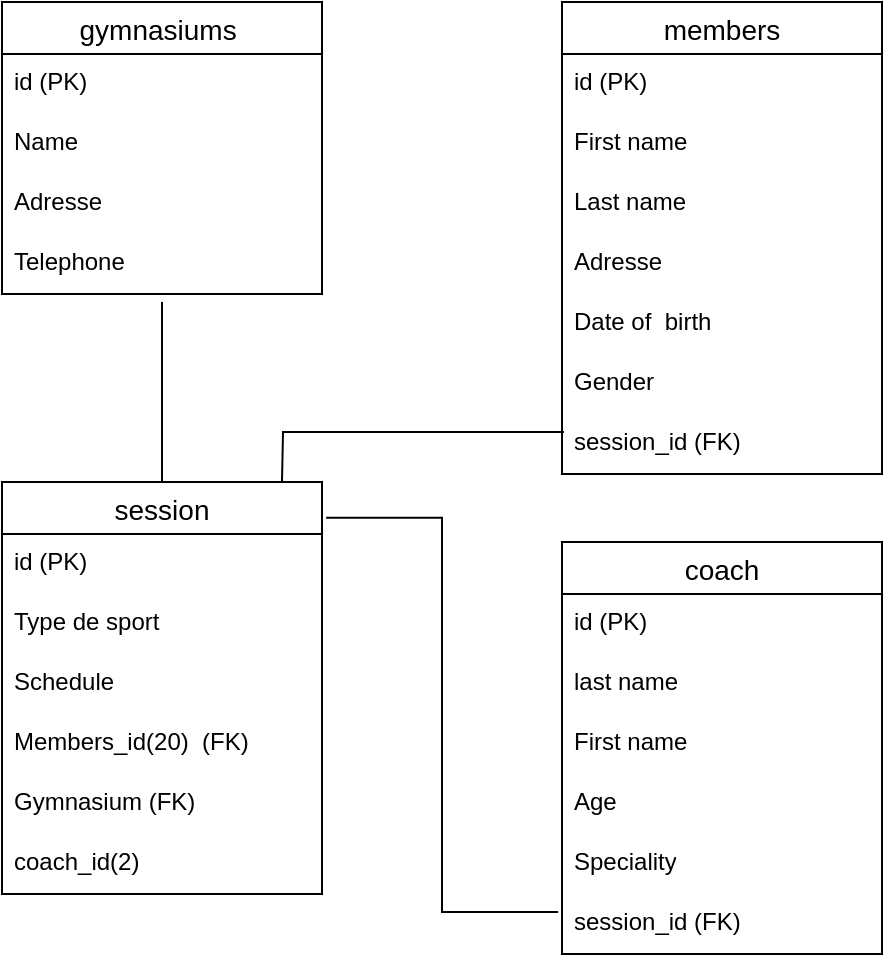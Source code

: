 <mxfile version="21.1.5" type="github">
  <diagram id="R2lEEEUBdFMjLlhIrx00" name="Page-1">
    <mxGraphModel dx="1004" dy="490" grid="1" gridSize="10" guides="1" tooltips="1" connect="1" arrows="1" fold="1" page="1" pageScale="1" pageWidth="850" pageHeight="1100" math="0" shadow="0" extFonts="Permanent Marker^https://fonts.googleapis.com/css?family=Permanent+Marker">
      <root>
        <mxCell id="0" />
        <mxCell id="1" parent="0" />
        <mxCell id="d4kaAvjy2uFZJH3TXlv1-3" value="gymnasiums " style="swimlane;fontStyle=0;childLayout=stackLayout;horizontal=1;startSize=26;horizontalStack=0;resizeParent=1;resizeParentMax=0;resizeLast=0;collapsible=1;marginBottom=0;align=center;fontSize=14;" vertex="1" parent="1">
          <mxGeometry x="160" y="80" width="160" height="146" as="geometry" />
        </mxCell>
        <mxCell id="d4kaAvjy2uFZJH3TXlv1-35" value="id (PK)" style="text;strokeColor=none;fillColor=none;spacingLeft=4;spacingRight=4;overflow=hidden;rotatable=0;points=[[0,0.5],[1,0.5]];portConstraint=eastwest;fontSize=12;whiteSpace=wrap;html=1;" vertex="1" parent="d4kaAvjy2uFZJH3TXlv1-3">
          <mxGeometry y="26" width="160" height="30" as="geometry" />
        </mxCell>
        <mxCell id="d4kaAvjy2uFZJH3TXlv1-4" value="Name" style="text;strokeColor=none;fillColor=none;spacingLeft=4;spacingRight=4;overflow=hidden;rotatable=0;points=[[0,0.5],[1,0.5]];portConstraint=eastwest;fontSize=12;whiteSpace=wrap;html=1;" vertex="1" parent="d4kaAvjy2uFZJH3TXlv1-3">
          <mxGeometry y="56" width="160" height="30" as="geometry" />
        </mxCell>
        <mxCell id="d4kaAvjy2uFZJH3TXlv1-5" value="Adresse" style="text;strokeColor=none;fillColor=none;spacingLeft=4;spacingRight=4;overflow=hidden;rotatable=0;points=[[0,0.5],[1,0.5]];portConstraint=eastwest;fontSize=12;whiteSpace=wrap;html=1;" vertex="1" parent="d4kaAvjy2uFZJH3TXlv1-3">
          <mxGeometry y="86" width="160" height="30" as="geometry" />
        </mxCell>
        <mxCell id="d4kaAvjy2uFZJH3TXlv1-6" value="Telephone" style="text;strokeColor=none;fillColor=none;spacingLeft=4;spacingRight=4;overflow=hidden;rotatable=0;points=[[0,0.5],[1,0.5]];portConstraint=eastwest;fontSize=12;whiteSpace=wrap;html=1;" vertex="1" parent="d4kaAvjy2uFZJH3TXlv1-3">
          <mxGeometry y="116" width="160" height="30" as="geometry" />
        </mxCell>
        <mxCell id="d4kaAvjy2uFZJH3TXlv1-7" value="members" style="swimlane;fontStyle=0;childLayout=stackLayout;horizontal=1;startSize=26;horizontalStack=0;resizeParent=1;resizeParentMax=0;resizeLast=0;collapsible=1;marginBottom=0;align=center;fontSize=14;" vertex="1" parent="1">
          <mxGeometry x="440" y="80" width="160" height="236" as="geometry">
            <mxRectangle x="440" y="80" width="100" height="30" as="alternateBounds" />
          </mxGeometry>
        </mxCell>
        <mxCell id="d4kaAvjy2uFZJH3TXlv1-8" value="id (PK)" style="text;strokeColor=none;fillColor=none;spacingLeft=4;spacingRight=4;overflow=hidden;rotatable=0;points=[[0,0.5],[1,0.5]];portConstraint=eastwest;fontSize=12;whiteSpace=wrap;html=1;" vertex="1" parent="d4kaAvjy2uFZJH3TXlv1-7">
          <mxGeometry y="26" width="160" height="30" as="geometry" />
        </mxCell>
        <mxCell id="d4kaAvjy2uFZJH3TXlv1-9" value="First name" style="text;strokeColor=none;fillColor=none;spacingLeft=4;spacingRight=4;overflow=hidden;rotatable=0;points=[[0,0.5],[1,0.5]];portConstraint=eastwest;fontSize=12;whiteSpace=wrap;html=1;" vertex="1" parent="d4kaAvjy2uFZJH3TXlv1-7">
          <mxGeometry y="56" width="160" height="30" as="geometry" />
        </mxCell>
        <mxCell id="d4kaAvjy2uFZJH3TXlv1-10" value="Last name" style="text;strokeColor=none;fillColor=none;spacingLeft=4;spacingRight=4;overflow=hidden;rotatable=0;points=[[0,0.5],[1,0.5]];portConstraint=eastwest;fontSize=12;whiteSpace=wrap;html=1;" vertex="1" parent="d4kaAvjy2uFZJH3TXlv1-7">
          <mxGeometry y="86" width="160" height="30" as="geometry" />
        </mxCell>
        <mxCell id="d4kaAvjy2uFZJH3TXlv1-14" value="Adresse" style="text;strokeColor=none;fillColor=none;spacingLeft=4;spacingRight=4;overflow=hidden;rotatable=0;points=[[0,0.5],[1,0.5]];portConstraint=eastwest;fontSize=12;whiteSpace=wrap;html=1;" vertex="1" parent="d4kaAvjy2uFZJH3TXlv1-7">
          <mxGeometry y="116" width="160" height="30" as="geometry" />
        </mxCell>
        <mxCell id="d4kaAvjy2uFZJH3TXlv1-15" value="Date of&amp;nbsp; birth" style="text;strokeColor=none;fillColor=none;spacingLeft=4;spacingRight=4;overflow=hidden;rotatable=0;points=[[0,0.5],[1,0.5]];portConstraint=eastwest;fontSize=12;whiteSpace=wrap;html=1;" vertex="1" parent="d4kaAvjy2uFZJH3TXlv1-7">
          <mxGeometry y="146" width="160" height="30" as="geometry" />
        </mxCell>
        <mxCell id="d4kaAvjy2uFZJH3TXlv1-16" value="Gender" style="text;strokeColor=none;fillColor=none;spacingLeft=4;spacingRight=4;overflow=hidden;rotatable=0;points=[[0,0.5],[1,0.5]];portConstraint=eastwest;fontSize=12;whiteSpace=wrap;html=1;" vertex="1" parent="d4kaAvjy2uFZJH3TXlv1-7">
          <mxGeometry y="176" width="160" height="30" as="geometry" />
        </mxCell>
        <mxCell id="d4kaAvjy2uFZJH3TXlv1-39" value="session_id (FK)" style="text;strokeColor=none;fillColor=none;spacingLeft=4;spacingRight=4;overflow=hidden;rotatable=0;points=[[0,0.5],[1,0.5]];portConstraint=eastwest;fontSize=12;whiteSpace=wrap;html=1;" vertex="1" parent="d4kaAvjy2uFZJH3TXlv1-7">
          <mxGeometry y="206" width="160" height="30" as="geometry" />
        </mxCell>
        <mxCell id="d4kaAvjy2uFZJH3TXlv1-17" value="session" style="swimlane;fontStyle=0;childLayout=stackLayout;horizontal=1;startSize=26;horizontalStack=0;resizeParent=1;resizeParentMax=0;resizeLast=0;collapsible=1;marginBottom=0;align=center;fontSize=14;" vertex="1" parent="1">
          <mxGeometry x="160" y="320" width="160" height="206" as="geometry">
            <mxRectangle x="440" y="80" width="100" height="30" as="alternateBounds" />
          </mxGeometry>
        </mxCell>
        <mxCell id="d4kaAvjy2uFZJH3TXlv1-37" value="id (PK)" style="text;strokeColor=none;fillColor=none;spacingLeft=4;spacingRight=4;overflow=hidden;rotatable=0;points=[[0,0.5],[1,0.5]];portConstraint=eastwest;fontSize=12;whiteSpace=wrap;html=1;" vertex="1" parent="d4kaAvjy2uFZJH3TXlv1-17">
          <mxGeometry y="26" width="160" height="30" as="geometry" />
        </mxCell>
        <mxCell id="d4kaAvjy2uFZJH3TXlv1-18" value="Type de sport" style="text;strokeColor=none;fillColor=none;spacingLeft=4;spacingRight=4;overflow=hidden;rotatable=0;points=[[0,0.5],[1,0.5]];portConstraint=eastwest;fontSize=12;whiteSpace=wrap;html=1;" vertex="1" parent="d4kaAvjy2uFZJH3TXlv1-17">
          <mxGeometry y="56" width="160" height="30" as="geometry" />
        </mxCell>
        <mxCell id="d4kaAvjy2uFZJH3TXlv1-19" value="Schedule" style="text;strokeColor=none;fillColor=none;spacingLeft=4;spacingRight=4;overflow=hidden;rotatable=0;points=[[0,0.5],[1,0.5]];portConstraint=eastwest;fontSize=12;whiteSpace=wrap;html=1;" vertex="1" parent="d4kaAvjy2uFZJH3TXlv1-17">
          <mxGeometry y="86" width="160" height="30" as="geometry" />
        </mxCell>
        <mxCell id="d4kaAvjy2uFZJH3TXlv1-20" value="Members_id(20)&amp;nbsp; (FK)" style="text;strokeColor=none;fillColor=none;spacingLeft=4;spacingRight=4;overflow=hidden;rotatable=0;points=[[0,0.5],[1,0.5]];portConstraint=eastwest;fontSize=12;whiteSpace=wrap;html=1;" vertex="1" parent="d4kaAvjy2uFZJH3TXlv1-17">
          <mxGeometry y="116" width="160" height="30" as="geometry" />
        </mxCell>
        <mxCell id="d4kaAvjy2uFZJH3TXlv1-38" value="Gymnasium (FK)" style="text;strokeColor=none;fillColor=none;spacingLeft=4;spacingRight=4;overflow=hidden;rotatable=0;points=[[0,0.5],[1,0.5]];portConstraint=eastwest;fontSize=12;whiteSpace=wrap;html=1;" vertex="1" parent="d4kaAvjy2uFZJH3TXlv1-17">
          <mxGeometry y="146" width="160" height="30" as="geometry" />
        </mxCell>
        <mxCell id="d4kaAvjy2uFZJH3TXlv1-41" value="coach_id(2)" style="text;strokeColor=none;fillColor=none;spacingLeft=4;spacingRight=4;overflow=hidden;rotatable=0;points=[[0,0.5],[1,0.5]];portConstraint=eastwest;fontSize=12;whiteSpace=wrap;html=1;" vertex="1" parent="d4kaAvjy2uFZJH3TXlv1-17">
          <mxGeometry y="176" width="160" height="30" as="geometry" />
        </mxCell>
        <mxCell id="d4kaAvjy2uFZJH3TXlv1-24" value="coach" style="swimlane;fontStyle=0;childLayout=stackLayout;horizontal=1;startSize=26;horizontalStack=0;resizeParent=1;resizeParentMax=0;resizeLast=0;collapsible=1;marginBottom=0;align=center;fontSize=14;" vertex="1" parent="1">
          <mxGeometry x="440" y="350" width="160" height="206" as="geometry">
            <mxRectangle x="440" y="80" width="100" height="30" as="alternateBounds" />
          </mxGeometry>
        </mxCell>
        <mxCell id="d4kaAvjy2uFZJH3TXlv1-36" value="id (PK)" style="text;strokeColor=none;fillColor=none;spacingLeft=4;spacingRight=4;overflow=hidden;rotatable=0;points=[[0,0.5],[1,0.5]];portConstraint=eastwest;fontSize=12;whiteSpace=wrap;html=1;" vertex="1" parent="d4kaAvjy2uFZJH3TXlv1-24">
          <mxGeometry y="26" width="160" height="30" as="geometry" />
        </mxCell>
        <mxCell id="d4kaAvjy2uFZJH3TXlv1-25" value="last name" style="text;strokeColor=none;fillColor=none;spacingLeft=4;spacingRight=4;overflow=hidden;rotatable=0;points=[[0,0.5],[1,0.5]];portConstraint=eastwest;fontSize=12;whiteSpace=wrap;html=1;" vertex="1" parent="d4kaAvjy2uFZJH3TXlv1-24">
          <mxGeometry y="56" width="160" height="30" as="geometry" />
        </mxCell>
        <mxCell id="d4kaAvjy2uFZJH3TXlv1-26" value="First name" style="text;strokeColor=none;fillColor=none;spacingLeft=4;spacingRight=4;overflow=hidden;rotatable=0;points=[[0,0.5],[1,0.5]];portConstraint=eastwest;fontSize=12;whiteSpace=wrap;html=1;" vertex="1" parent="d4kaAvjy2uFZJH3TXlv1-24">
          <mxGeometry y="86" width="160" height="30" as="geometry" />
        </mxCell>
        <mxCell id="d4kaAvjy2uFZJH3TXlv1-27" value="Age" style="text;strokeColor=none;fillColor=none;spacingLeft=4;spacingRight=4;overflow=hidden;rotatable=0;points=[[0,0.5],[1,0.5]];portConstraint=eastwest;fontSize=12;whiteSpace=wrap;html=1;" vertex="1" parent="d4kaAvjy2uFZJH3TXlv1-24">
          <mxGeometry y="116" width="160" height="30" as="geometry" />
        </mxCell>
        <mxCell id="d4kaAvjy2uFZJH3TXlv1-29" value="Speciality" style="text;strokeColor=none;fillColor=none;spacingLeft=4;spacingRight=4;overflow=hidden;rotatable=0;points=[[0,0.5],[1,0.5]];portConstraint=eastwest;fontSize=12;whiteSpace=wrap;html=1;" vertex="1" parent="d4kaAvjy2uFZJH3TXlv1-24">
          <mxGeometry y="146" width="160" height="30" as="geometry" />
        </mxCell>
        <mxCell id="d4kaAvjy2uFZJH3TXlv1-40" value="session_id (FK)" style="text;strokeColor=none;fillColor=none;spacingLeft=4;spacingRight=4;overflow=hidden;rotatable=0;points=[[0,0.5],[1,0.5]];portConstraint=eastwest;fontSize=12;whiteSpace=wrap;html=1;" vertex="1" parent="d4kaAvjy2uFZJH3TXlv1-24">
          <mxGeometry y="176" width="160" height="30" as="geometry" />
        </mxCell>
        <mxCell id="d4kaAvjy2uFZJH3TXlv1-32" style="edgeStyle=orthogonalEdgeStyle;rounded=0;orthogonalLoop=1;jettySize=auto;html=1;endArrow=none;endFill=0;" edge="1" parent="1" target="d4kaAvjy2uFZJH3TXlv1-17">
          <mxGeometry relative="1" as="geometry">
            <mxPoint x="240" y="230" as="sourcePoint" />
            <Array as="points">
              <mxPoint x="240" y="230" />
              <mxPoint x="240" y="230" />
            </Array>
          </mxGeometry>
        </mxCell>
        <mxCell id="d4kaAvjy2uFZJH3TXlv1-33" style="edgeStyle=orthogonalEdgeStyle;rounded=0;orthogonalLoop=1;jettySize=auto;html=1;entryX=0.006;entryY=0.3;entryDx=0;entryDy=0;entryPerimeter=0;endArrow=none;endFill=0;" edge="1" parent="1" target="d4kaAvjy2uFZJH3TXlv1-39">
          <mxGeometry relative="1" as="geometry">
            <mxPoint x="300" y="320" as="sourcePoint" />
          </mxGeometry>
        </mxCell>
        <mxCell id="d4kaAvjy2uFZJH3TXlv1-34" style="edgeStyle=orthogonalEdgeStyle;rounded=0;orthogonalLoop=1;jettySize=auto;html=1;exitX=1.013;exitY=0.087;exitDx=0;exitDy=0;entryX=-0.012;entryY=0.3;entryDx=0;entryDy=0;endArrow=none;endFill=0;exitPerimeter=0;entryPerimeter=0;" edge="1" parent="1" source="d4kaAvjy2uFZJH3TXlv1-17" target="d4kaAvjy2uFZJH3TXlv1-40">
          <mxGeometry relative="1" as="geometry" />
        </mxCell>
      </root>
    </mxGraphModel>
  </diagram>
</mxfile>

